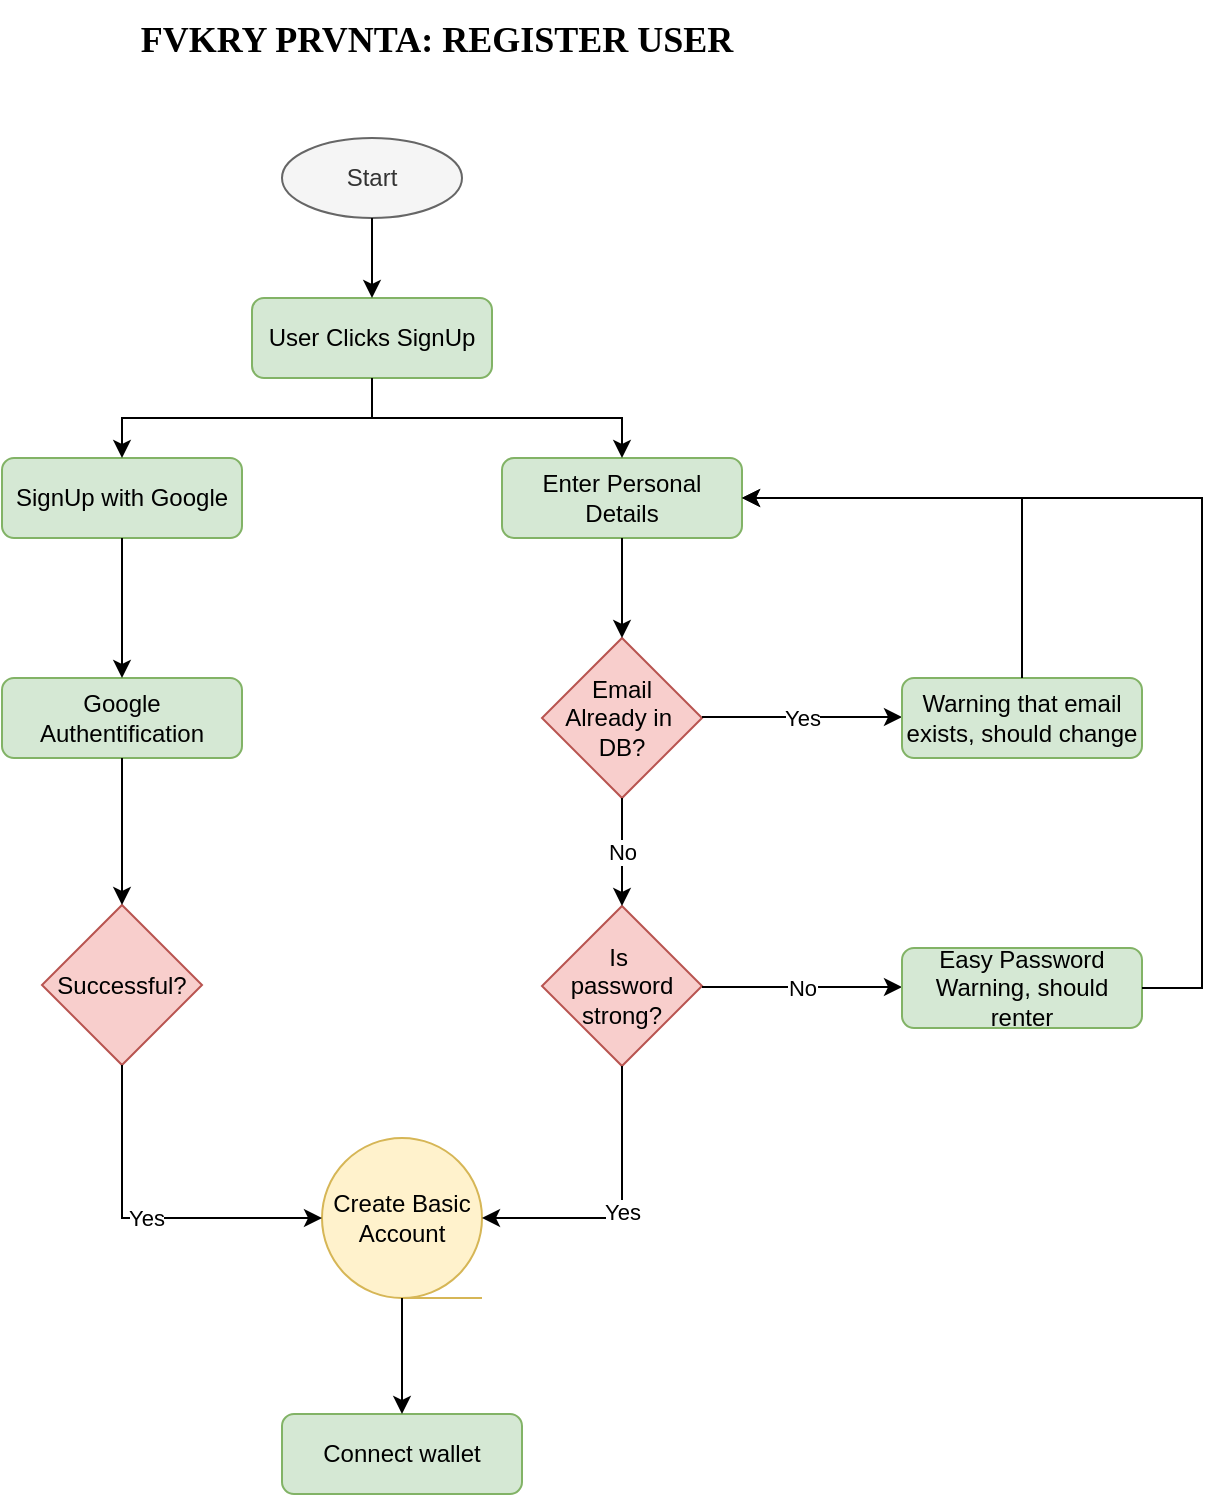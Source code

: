 <mxfile version="24.7.8">
  <diagram id="C5RBs43oDa-KdzZeNtuy" name="Page-1">
    <mxGraphModel dx="880" dy="532" grid="1" gridSize="10" guides="1" tooltips="1" connect="1" arrows="1" fold="1" page="1" pageScale="1" pageWidth="1169" pageHeight="827" math="0" shadow="0">
      <root>
        <mxCell id="WIyWlLk6GJQsqaUBKTNV-0" />
        <mxCell id="WIyWlLk6GJQsqaUBKTNV-1" parent="WIyWlLk6GJQsqaUBKTNV-0" />
        <mxCell id="PtgBGD1UI-ZKKbDJZ96Q-0" value="Start" style="ellipse;whiteSpace=wrap;html=1;fillColor=#f5f5f5;fontColor=#333333;strokeColor=#666666;" vertex="1" parent="WIyWlLk6GJQsqaUBKTNV-1">
          <mxGeometry x="428" y="92" width="90" height="40" as="geometry" />
        </mxCell>
        <mxCell id="PtgBGD1UI-ZKKbDJZ96Q-1" value="User Clicks SignUp" style="rounded=1;whiteSpace=wrap;html=1;fillColor=#d5e8d4;strokeColor=#82b366;" vertex="1" parent="WIyWlLk6GJQsqaUBKTNV-1">
          <mxGeometry x="413" y="172" width="120" height="40" as="geometry" />
        </mxCell>
        <mxCell id="PtgBGD1UI-ZKKbDJZ96Q-2" value="" style="endArrow=classic;html=1;rounded=0;exitX=0.5;exitY=1;exitDx=0;exitDy=0;entryX=0.5;entryY=0;entryDx=0;entryDy=0;" edge="1" parent="WIyWlLk6GJQsqaUBKTNV-1" source="PtgBGD1UI-ZKKbDJZ96Q-0" target="PtgBGD1UI-ZKKbDJZ96Q-1">
          <mxGeometry width="50" height="50" relative="1" as="geometry">
            <mxPoint x="308" y="182" as="sourcePoint" />
            <mxPoint x="358" y="132" as="targetPoint" />
          </mxGeometry>
        </mxCell>
        <mxCell id="PtgBGD1UI-ZKKbDJZ96Q-3" value="SignUp with Google" style="rounded=1;whiteSpace=wrap;html=1;fillColor=#d5e8d4;strokeColor=#82b366;" vertex="1" parent="WIyWlLk6GJQsqaUBKTNV-1">
          <mxGeometry x="288" y="252" width="120" height="40" as="geometry" />
        </mxCell>
        <mxCell id="PtgBGD1UI-ZKKbDJZ96Q-4" value="Enter Personal Details" style="rounded=1;whiteSpace=wrap;html=1;fillColor=#d5e8d4;strokeColor=#82b366;" vertex="1" parent="WIyWlLk6GJQsqaUBKTNV-1">
          <mxGeometry x="538" y="252" width="120" height="40" as="geometry" />
        </mxCell>
        <mxCell id="PtgBGD1UI-ZKKbDJZ96Q-5" value="Email&lt;div&gt;Already in&amp;nbsp;&lt;/div&gt;&lt;div&gt;DB?&lt;/div&gt;" style="rhombus;whiteSpace=wrap;html=1;fillColor=#f8cecc;strokeColor=#b85450;" vertex="1" parent="WIyWlLk6GJQsqaUBKTNV-1">
          <mxGeometry x="558" y="342" width="80" height="80" as="geometry" />
        </mxCell>
        <mxCell id="PtgBGD1UI-ZKKbDJZ96Q-6" value="" style="endArrow=classic;html=1;rounded=0;exitX=0.5;exitY=1;exitDx=0;exitDy=0;entryX=0.5;entryY=0;entryDx=0;entryDy=0;" edge="1" parent="WIyWlLk6GJQsqaUBKTNV-1" source="PtgBGD1UI-ZKKbDJZ96Q-1" target="PtgBGD1UI-ZKKbDJZ96Q-4">
          <mxGeometry width="50" height="50" relative="1" as="geometry">
            <mxPoint x="468" y="242" as="sourcePoint" />
            <mxPoint x="468" y="282" as="targetPoint" />
            <Array as="points">
              <mxPoint x="473" y="232" />
              <mxPoint x="598" y="232" />
            </Array>
          </mxGeometry>
        </mxCell>
        <mxCell id="PtgBGD1UI-ZKKbDJZ96Q-7" value="" style="endArrow=classic;html=1;rounded=0;exitX=0.5;exitY=1;exitDx=0;exitDy=0;" edge="1" parent="WIyWlLk6GJQsqaUBKTNV-1" source="PtgBGD1UI-ZKKbDJZ96Q-1" target="PtgBGD1UI-ZKKbDJZ96Q-3">
          <mxGeometry width="50" height="50" relative="1" as="geometry">
            <mxPoint x="228" y="212" as="sourcePoint" />
            <mxPoint x="348" y="250" as="targetPoint" />
            <Array as="points">
              <mxPoint x="473" y="232" />
              <mxPoint x="348" y="232" />
            </Array>
          </mxGeometry>
        </mxCell>
        <mxCell id="PtgBGD1UI-ZKKbDJZ96Q-10" value="" style="endArrow=classic;html=1;rounded=0;exitX=0.5;exitY=1;exitDx=0;exitDy=0;entryX=0.5;entryY=0;entryDx=0;entryDy=0;" edge="1" parent="WIyWlLk6GJQsqaUBKTNV-1" source="PtgBGD1UI-ZKKbDJZ96Q-4" target="PtgBGD1UI-ZKKbDJZ96Q-5">
          <mxGeometry width="50" height="50" relative="1" as="geometry">
            <mxPoint x="648" y="322" as="sourcePoint" />
            <mxPoint x="648" y="362" as="targetPoint" />
          </mxGeometry>
        </mxCell>
        <mxCell id="PtgBGD1UI-ZKKbDJZ96Q-11" value="" style="endArrow=classic;html=1;rounded=0;" edge="1" parent="WIyWlLk6GJQsqaUBKTNV-1">
          <mxGeometry relative="1" as="geometry">
            <mxPoint x="638" y="381.5" as="sourcePoint" />
            <mxPoint x="738" y="381.5" as="targetPoint" />
          </mxGeometry>
        </mxCell>
        <mxCell id="PtgBGD1UI-ZKKbDJZ96Q-12" value="Yes" style="edgeLabel;resizable=0;;align=center;verticalAlign=middle;html=1;" connectable="0" vertex="1" parent="PtgBGD1UI-ZKKbDJZ96Q-11">
          <mxGeometry relative="1" as="geometry" />
        </mxCell>
        <mxCell id="PtgBGD1UI-ZKKbDJZ96Q-17" value="Warning that email exists, should change" style="rounded=1;whiteSpace=wrap;html=1;fillColor=#d5e8d4;strokeColor=#82b366;" vertex="1" parent="WIyWlLk6GJQsqaUBKTNV-1">
          <mxGeometry x="738" y="362" width="120" height="40" as="geometry" />
        </mxCell>
        <mxCell id="PtgBGD1UI-ZKKbDJZ96Q-18" value="Google Authentification" style="rounded=1;whiteSpace=wrap;html=1;fillColor=#d5e8d4;strokeColor=#82b366;" vertex="1" parent="WIyWlLk6GJQsqaUBKTNV-1">
          <mxGeometry x="288" y="362" width="120" height="40" as="geometry" />
        </mxCell>
        <mxCell id="PtgBGD1UI-ZKKbDJZ96Q-19" value="Is&amp;nbsp;&lt;div&gt;password strong?&lt;/div&gt;" style="rhombus;whiteSpace=wrap;html=1;fillColor=#f8cecc;strokeColor=#b85450;" vertex="1" parent="WIyWlLk6GJQsqaUBKTNV-1">
          <mxGeometry x="558" y="476" width="80" height="80" as="geometry" />
        </mxCell>
        <mxCell id="PtgBGD1UI-ZKKbDJZ96Q-20" value="" style="endArrow=classic;html=1;rounded=0;exitX=0.5;exitY=1;exitDx=0;exitDy=0;" edge="1" parent="WIyWlLk6GJQsqaUBKTNV-1" source="PtgBGD1UI-ZKKbDJZ96Q-5" target="PtgBGD1UI-ZKKbDJZ96Q-19">
          <mxGeometry relative="1" as="geometry">
            <mxPoint x="648" y="432" as="sourcePoint" />
            <mxPoint x="748" y="432" as="targetPoint" />
          </mxGeometry>
        </mxCell>
        <mxCell id="PtgBGD1UI-ZKKbDJZ96Q-21" value="No" style="edgeLabel;resizable=0;;align=center;verticalAlign=middle;html=1;" connectable="0" vertex="1" parent="PtgBGD1UI-ZKKbDJZ96Q-20">
          <mxGeometry relative="1" as="geometry">
            <mxPoint as="offset" />
          </mxGeometry>
        </mxCell>
        <mxCell id="PtgBGD1UI-ZKKbDJZ96Q-30" value="" style="endArrow=classic;html=1;rounded=0;exitX=0.5;exitY=1;exitDx=0;exitDy=0;entryX=0.5;entryY=0;entryDx=0;entryDy=0;" edge="1" parent="WIyWlLk6GJQsqaUBKTNV-1" source="PtgBGD1UI-ZKKbDJZ96Q-3" target="PtgBGD1UI-ZKKbDJZ96Q-18">
          <mxGeometry width="50" height="50" relative="1" as="geometry">
            <mxPoint x="328" y="322" as="sourcePoint" />
            <mxPoint x="328" y="362" as="targetPoint" />
          </mxGeometry>
        </mxCell>
        <mxCell id="PtgBGD1UI-ZKKbDJZ96Q-31" value="" style="endArrow=classic;html=1;rounded=0;" edge="1" parent="WIyWlLk6GJQsqaUBKTNV-1">
          <mxGeometry relative="1" as="geometry">
            <mxPoint x="638" y="516.5" as="sourcePoint" />
            <mxPoint x="738" y="516.5" as="targetPoint" />
          </mxGeometry>
        </mxCell>
        <mxCell id="PtgBGD1UI-ZKKbDJZ96Q-32" value="No" style="edgeLabel;resizable=0;;align=center;verticalAlign=middle;html=1;" connectable="0" vertex="1" parent="PtgBGD1UI-ZKKbDJZ96Q-31">
          <mxGeometry relative="1" as="geometry">
            <mxPoint as="offset" />
          </mxGeometry>
        </mxCell>
        <mxCell id="PtgBGD1UI-ZKKbDJZ96Q-33" value="Easy Password Warning, should renter" style="rounded=1;whiteSpace=wrap;html=1;fillColor=#d5e8d4;strokeColor=#82b366;" vertex="1" parent="WIyWlLk6GJQsqaUBKTNV-1">
          <mxGeometry x="738" y="497" width="120" height="40" as="geometry" />
        </mxCell>
        <mxCell id="PtgBGD1UI-ZKKbDJZ96Q-35" value="Successful?" style="rhombus;whiteSpace=wrap;html=1;fillColor=#f8cecc;strokeColor=#b85450;" vertex="1" parent="WIyWlLk6GJQsqaUBKTNV-1">
          <mxGeometry x="308" y="475.5" width="80" height="80" as="geometry" />
        </mxCell>
        <mxCell id="PtgBGD1UI-ZKKbDJZ96Q-36" value="" style="endArrow=classic;html=1;rounded=0;exitX=0.5;exitY=1;exitDx=0;exitDy=0;entryX=0.5;entryY=0;entryDx=0;entryDy=0;" edge="1" parent="WIyWlLk6GJQsqaUBKTNV-1" source="PtgBGD1UI-ZKKbDJZ96Q-18" target="PtgBGD1UI-ZKKbDJZ96Q-35">
          <mxGeometry width="50" height="50" relative="1" as="geometry">
            <mxPoint x="347.5" y="422" as="sourcePoint" />
            <mxPoint x="347.5" y="472" as="targetPoint" />
          </mxGeometry>
        </mxCell>
        <mxCell id="PtgBGD1UI-ZKKbDJZ96Q-37" value="Create Basic Account" style="shape=tapeData;whiteSpace=wrap;html=1;perimeter=ellipsePerimeter;fillColor=#fff2cc;strokeColor=#d6b656;" vertex="1" parent="WIyWlLk6GJQsqaUBKTNV-1">
          <mxGeometry x="448" y="592" width="80" height="80" as="geometry" />
        </mxCell>
        <mxCell id="PtgBGD1UI-ZKKbDJZ96Q-38" value="" style="endArrow=classic;html=1;rounded=0;exitX=0.5;exitY=1;exitDx=0;exitDy=0;entryX=1;entryY=0.5;entryDx=0;entryDy=0;" edge="1" parent="WIyWlLk6GJQsqaUBKTNV-1" source="PtgBGD1UI-ZKKbDJZ96Q-19" target="PtgBGD1UI-ZKKbDJZ96Q-37">
          <mxGeometry relative="1" as="geometry">
            <mxPoint x="618" y="602" as="sourcePoint" />
            <mxPoint x="578" y="632" as="targetPoint" />
            <Array as="points">
              <mxPoint x="598" y="632" />
            </Array>
          </mxGeometry>
        </mxCell>
        <mxCell id="PtgBGD1UI-ZKKbDJZ96Q-39" value="Yes" style="edgeLabel;resizable=0;;align=center;verticalAlign=middle;html=1;" connectable="0" vertex="1" parent="PtgBGD1UI-ZKKbDJZ96Q-38">
          <mxGeometry relative="1" as="geometry" />
        </mxCell>
        <mxCell id="PtgBGD1UI-ZKKbDJZ96Q-42" value="" style="endArrow=classic;html=1;rounded=0;exitX=0.5;exitY=0;exitDx=0;exitDy=0;entryX=1;entryY=0.5;entryDx=0;entryDy=0;" edge="1" parent="WIyWlLk6GJQsqaUBKTNV-1" source="PtgBGD1UI-ZKKbDJZ96Q-17" target="PtgBGD1UI-ZKKbDJZ96Q-4">
          <mxGeometry width="50" height="50" relative="1" as="geometry">
            <mxPoint x="758" y="272" as="sourcePoint" />
            <mxPoint x="758" y="322" as="targetPoint" />
            <Array as="points">
              <mxPoint x="798" y="272" />
            </Array>
          </mxGeometry>
        </mxCell>
        <mxCell id="PtgBGD1UI-ZKKbDJZ96Q-43" value="" style="endArrow=classic;html=1;rounded=0;exitX=1;exitY=0.5;exitDx=0;exitDy=0;entryX=1;entryY=0.5;entryDx=0;entryDy=0;" edge="1" parent="WIyWlLk6GJQsqaUBKTNV-1" source="PtgBGD1UI-ZKKbDJZ96Q-33" target="PtgBGD1UI-ZKKbDJZ96Q-4">
          <mxGeometry width="50" height="50" relative="1" as="geometry">
            <mxPoint x="898" y="432" as="sourcePoint" />
            <mxPoint x="898" y="482" as="targetPoint" />
            <Array as="points">
              <mxPoint x="888" y="517" />
              <mxPoint x="888" y="272" />
            </Array>
          </mxGeometry>
        </mxCell>
        <mxCell id="PtgBGD1UI-ZKKbDJZ96Q-44" value="" style="endArrow=classic;html=1;rounded=0;exitX=0.5;exitY=1;exitDx=0;exitDy=0;entryX=0;entryY=0.5;entryDx=0;entryDy=0;" edge="1" parent="WIyWlLk6GJQsqaUBKTNV-1" source="PtgBGD1UI-ZKKbDJZ96Q-35" target="PtgBGD1UI-ZKKbDJZ96Q-37">
          <mxGeometry relative="1" as="geometry">
            <mxPoint x="288" y="612" as="sourcePoint" />
            <mxPoint x="388" y="612" as="targetPoint" />
            <Array as="points">
              <mxPoint x="348" y="632" />
            </Array>
          </mxGeometry>
        </mxCell>
        <mxCell id="PtgBGD1UI-ZKKbDJZ96Q-45" value="Yes" style="edgeLabel;resizable=0;;align=center;verticalAlign=middle;html=1;" connectable="0" vertex="1" parent="PtgBGD1UI-ZKKbDJZ96Q-44">
          <mxGeometry relative="1" as="geometry" />
        </mxCell>
        <mxCell id="PtgBGD1UI-ZKKbDJZ96Q-46" value="Connect wallet" style="rounded=1;whiteSpace=wrap;html=1;fillColor=#d5e8d4;strokeColor=#82b366;" vertex="1" parent="WIyWlLk6GJQsqaUBKTNV-1">
          <mxGeometry x="428" y="730" width="120" height="40" as="geometry" />
        </mxCell>
        <mxCell id="PtgBGD1UI-ZKKbDJZ96Q-48" value="" style="endArrow=classic;html=1;rounded=0;exitX=0.5;exitY=1;exitDx=0;exitDy=0;entryX=0.5;entryY=0;entryDx=0;entryDy=0;" edge="1" parent="WIyWlLk6GJQsqaUBKTNV-1" source="PtgBGD1UI-ZKKbDJZ96Q-37" target="PtgBGD1UI-ZKKbDJZ96Q-46">
          <mxGeometry width="50" height="50" relative="1" as="geometry">
            <mxPoint x="488" y="672" as="sourcePoint" />
            <mxPoint x="488" y="732" as="targetPoint" />
          </mxGeometry>
        </mxCell>
        <mxCell id="PtgBGD1UI-ZKKbDJZ96Q-49" value="&lt;b&gt;&lt;font style=&quot;font-size: 18px;&quot; face=&quot;Verdana&quot;&gt;FVKRY PRVNTA: REGISTER USER&lt;/font&gt;&lt;/b&gt;" style="text;html=1;align=center;verticalAlign=middle;resizable=0;points=[];autosize=1;strokeColor=none;fillColor=none;" vertex="1" parent="WIyWlLk6GJQsqaUBKTNV-1">
          <mxGeometry x="330" y="23" width="350" height="40" as="geometry" />
        </mxCell>
      </root>
    </mxGraphModel>
  </diagram>
</mxfile>
